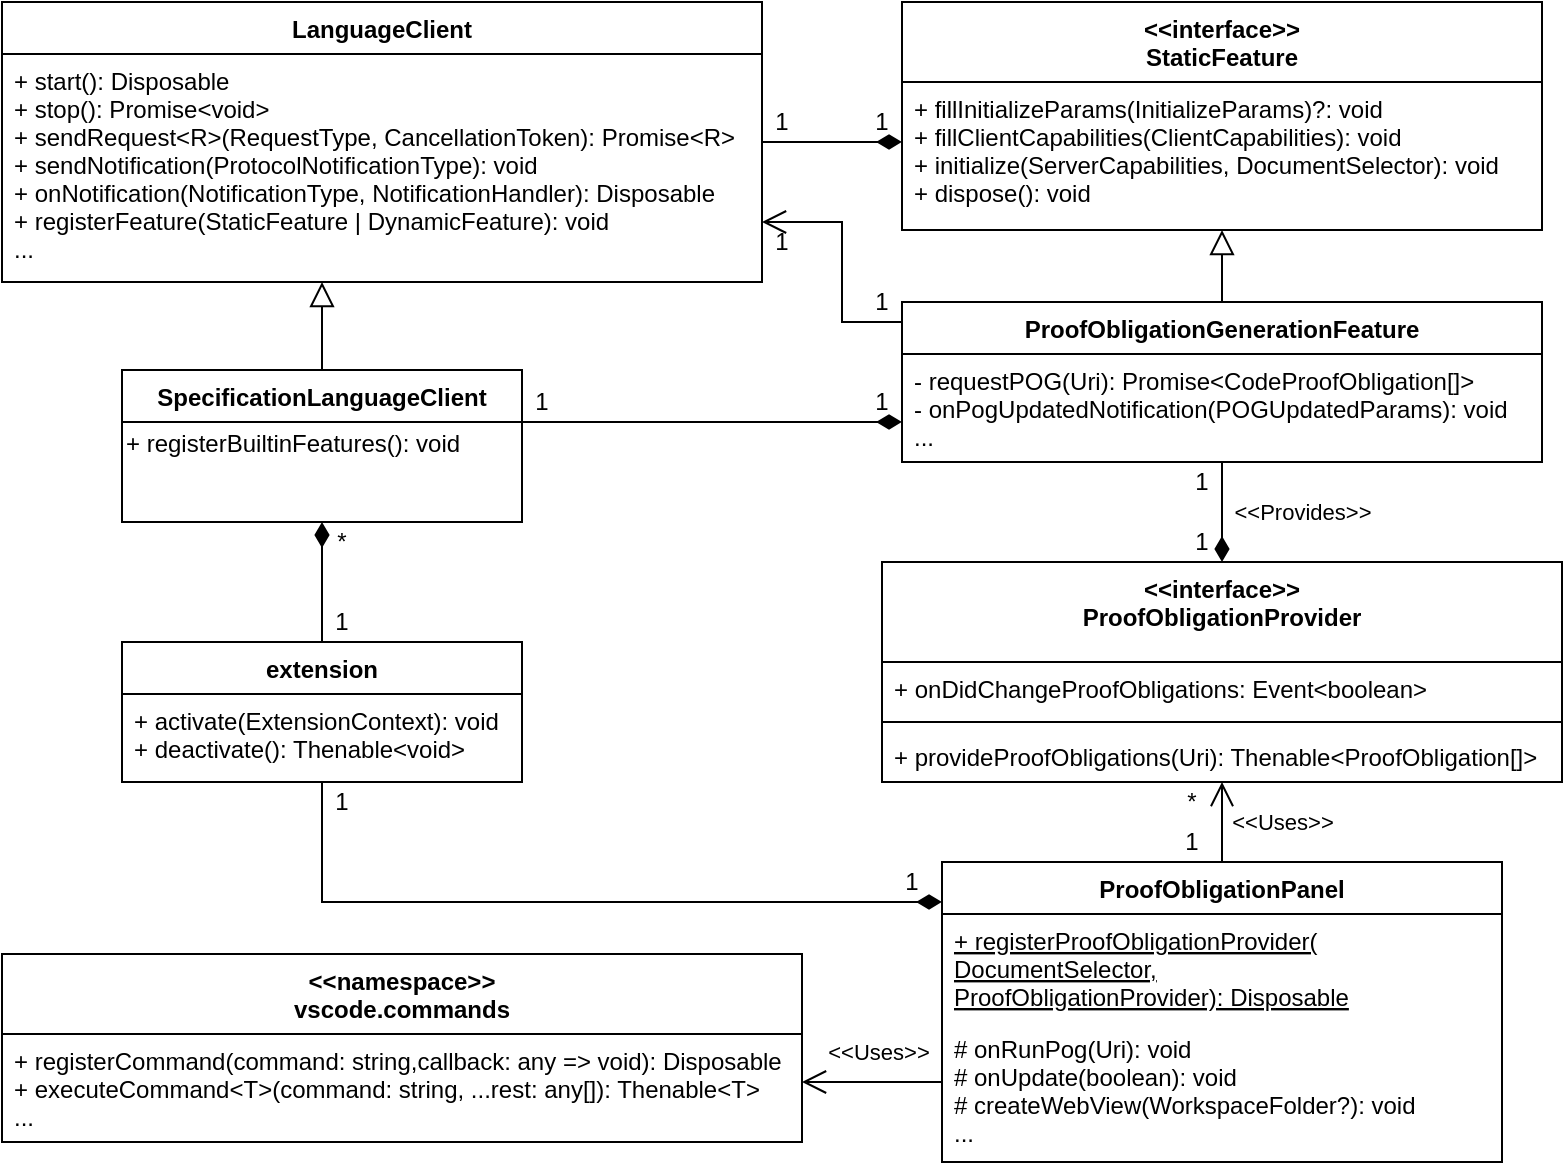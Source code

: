 <mxfile compressed="true" version="15.4.0" type="device"><diagram id="C5RBs43oDa-KdzZeNtuy" name="Page-1"><mxGraphModel dx="1913" dy="966" grid="1" gridSize="10" guides="1" tooltips="1" connect="1" arrows="1" fold="1" page="1" pageScale="1" pageWidth="827" pageHeight="1169" math="0" shadow="0"><root><mxCell id="WIyWlLk6GJQsqaUBKTNV-0"/><mxCell id="WIyWlLk6GJQsqaUBKTNV-1" parent="WIyWlLk6GJQsqaUBKTNV-0"/><mxCell id="NMuqHJxSeqQ4oL6ktM2G-9" style="edgeStyle=orthogonalEdgeStyle;rounded=0;orthogonalLoop=1;jettySize=auto;html=1;endArrow=diamondThin;endFill=1;strokeWidth=1;endSize=10;startSize=10;" parent="WIyWlLk6GJQsqaUBKTNV-1" source="NMuqHJxSeqQ4oL6ktM2G-0" target="NMuqHJxSeqQ4oL6ktM2G-7" edge="1"><mxGeometry relative="1" as="geometry"><Array as="points"><mxPoint x="330" y="90"/><mxPoint x="330" y="90"/></Array></mxGeometry></mxCell><mxCell id="NMuqHJxSeqQ4oL6ktM2G-0" value="LanguageClient" style="swimlane;fontStyle=1;align=center;verticalAlign=top;childLayout=stackLayout;horizontal=1;startSize=26;horizontalStack=0;resizeParent=1;resizeParentMax=0;resizeLast=0;collapsible=1;marginBottom=0;" parent="WIyWlLk6GJQsqaUBKTNV-1" vertex="1"><mxGeometry x="-30" y="40" width="380" height="140" as="geometry"/></mxCell><mxCell id="NMuqHJxSeqQ4oL6ktM2G-39" value="+ start(): Disposable&#10;+ stop(): Promise&lt;void&gt;&#10;+ sendRequest&lt;R&gt;(RequestType, CancellationToken): Promise&lt;R&gt;&#10;+ sendNotification(ProtocolNotificationType): void&#10;+ onNotification(NotificationType, NotificationHandler): Disposable&#10;+ registerFeature(StaticFeature | DynamicFeature): void&#10;..." style="text;strokeColor=none;fillColor=none;align=left;verticalAlign=top;spacingLeft=4;spacingRight=4;overflow=hidden;rotatable=0;points=[[0,0.5],[1,0.5]];portConstraint=eastwest;" parent="NMuqHJxSeqQ4oL6ktM2G-0" vertex="1"><mxGeometry y="26" width="380" height="114" as="geometry"/></mxCell><mxCell id="NMuqHJxSeqQ4oL6ktM2G-6" style="edgeStyle=orthogonalEdgeStyle;rounded=0;orthogonalLoop=1;jettySize=auto;html=1;endArrow=block;endFill=0;endSize=10;startSize=10;" parent="WIyWlLk6GJQsqaUBKTNV-1" source="NMuqHJxSeqQ4oL6ktM2G-4" target="NMuqHJxSeqQ4oL6ktM2G-0" edge="1"><mxGeometry relative="1" as="geometry"><Array as="points"><mxPoint x="130" y="200"/><mxPoint x="130" y="200"/></Array></mxGeometry></mxCell><mxCell id="NMuqHJxSeqQ4oL6ktM2G-4" value="SpecificationLanguageClient" style="swimlane;fontStyle=1;align=center;verticalAlign=top;childLayout=stackLayout;horizontal=1;startSize=26;horizontalStack=0;resizeParent=1;resizeParentMax=0;resizeLast=0;collapsible=1;marginBottom=0;" parent="WIyWlLk6GJQsqaUBKTNV-1" vertex="1"><mxGeometry x="30" y="224" width="200" height="76" as="geometry"/></mxCell><mxCell id="NMuqHJxSeqQ4oL6ktM2G-61" value="+ registerBuiltinFeatures(): void&lt;br&gt;&lt;br&gt;&lt;br&gt;" style="text;html=1;align=left;verticalAlign=middle;resizable=0;points=[];autosize=1;strokeColor=none;fillColor=none;" parent="NMuqHJxSeqQ4oL6ktM2G-4" vertex="1"><mxGeometry y="26" width="200" height="50" as="geometry"/></mxCell><mxCell id="NMuqHJxSeqQ4oL6ktM2G-7" value="&lt;&lt;interface&gt;&gt;&#10;StaticFeature" style="swimlane;fontStyle=1;align=center;verticalAlign=top;childLayout=stackLayout;horizontal=1;startSize=40;horizontalStack=0;resizeParent=1;resizeParentMax=0;resizeLast=0;collapsible=1;marginBottom=0;" parent="WIyWlLk6GJQsqaUBKTNV-1" vertex="1"><mxGeometry x="420" y="40" width="320" height="114" as="geometry"/></mxCell><mxCell id="NMuqHJxSeqQ4oL6ktM2G-38" value="+ fillInitializeParams(InitializeParams)?: void&#10;+ fillClientCapabilities(ClientCapabilities): void&#10;+ initialize(ServerCapabilities, DocumentSelector): void&#10;+ dispose(): void" style="text;strokeColor=none;fillColor=none;align=left;verticalAlign=top;spacingLeft=4;spacingRight=4;overflow=hidden;rotatable=0;points=[[0,0.5],[1,0.5]];portConstraint=eastwest;" parent="NMuqHJxSeqQ4oL6ktM2G-7" vertex="1"><mxGeometry y="40" width="320" height="74" as="geometry"/></mxCell><mxCell id="NMuqHJxSeqQ4oL6ktM2G-21" style="edgeStyle=orthogonalEdgeStyle;rounded=0;orthogonalLoop=1;jettySize=auto;html=1;endArrow=block;endFill=0;startSize=10;endSize=10;strokeWidth=1;" parent="WIyWlLk6GJQsqaUBKTNV-1" source="NMuqHJxSeqQ4oL6ktM2G-10" target="NMuqHJxSeqQ4oL6ktM2G-7" edge="1"><mxGeometry relative="1" as="geometry"><Array as="points"><mxPoint x="580" y="170"/><mxPoint x="580" y="170"/></Array></mxGeometry></mxCell><mxCell id="NMuqHJxSeqQ4oL6ktM2G-23" value="&amp;lt;&amp;lt;Provides&amp;gt;&amp;gt;" style="edgeStyle=orthogonalEdgeStyle;rounded=0;orthogonalLoop=1;jettySize=auto;html=1;endArrow=diamondThin;endFill=1;startSize=10;endSize=10;strokeWidth=1;" parent="WIyWlLk6GJQsqaUBKTNV-1" source="NMuqHJxSeqQ4oL6ktM2G-10" target="NMuqHJxSeqQ4oL6ktM2G-19" edge="1"><mxGeometry y="40" relative="1" as="geometry"><Array as="points"><mxPoint x="580" y="290"/><mxPoint x="580" y="290"/></Array><mxPoint as="offset"/></mxGeometry></mxCell><mxCell id="NMuqHJxSeqQ4oL6ktM2G-25" style="edgeStyle=orthogonalEdgeStyle;rounded=0;orthogonalLoop=1;jettySize=auto;html=1;endArrow=open;endFill=0;startSize=10;endSize=10;strokeWidth=1;" parent="WIyWlLk6GJQsqaUBKTNV-1" source="NMuqHJxSeqQ4oL6ktM2G-10" target="NMuqHJxSeqQ4oL6ktM2G-0" edge="1"><mxGeometry relative="1" as="geometry"><Array as="points"><mxPoint x="390" y="200"/><mxPoint x="390" y="150"/></Array></mxGeometry></mxCell><mxCell id="NMuqHJxSeqQ4oL6ktM2G-10" value="ProofObligationGenerationFeature" style="swimlane;fontStyle=1;align=center;verticalAlign=top;childLayout=stackLayout;horizontal=1;startSize=26;horizontalStack=0;resizeParent=1;resizeParentMax=0;resizeLast=0;collapsible=1;marginBottom=0;" parent="WIyWlLk6GJQsqaUBKTNV-1" vertex="1"><mxGeometry x="420" y="190" width="320" height="80" as="geometry"/></mxCell><mxCell id="NMuqHJxSeqQ4oL6ktM2G-45" value="- requestPOG(Uri): Promise&lt;CodeProofObligation[]&gt;&#10;- onPogUpdatedNotification(POGUpdatedParams): void&#10;..." style="text;strokeColor=none;fillColor=none;align=left;verticalAlign=top;spacingLeft=4;spacingRight=4;overflow=hidden;rotatable=0;points=[[0,0.5],[1,0.5]];portConstraint=eastwest;" parent="NMuqHJxSeqQ4oL6ktM2G-10" vertex="1"><mxGeometry y="26" width="320" height="54" as="geometry"/></mxCell><mxCell id="NMuqHJxSeqQ4oL6ktM2G-19" value="&lt;&lt;interface&gt;&gt;&#10;ProofObligationProvider" style="swimlane;fontStyle=1;align=center;verticalAlign=top;childLayout=stackLayout;horizontal=1;startSize=50;horizontalStack=0;resizeParent=1;resizeParentMax=0;resizeLast=0;collapsible=1;marginBottom=0;" parent="WIyWlLk6GJQsqaUBKTNV-1" vertex="1"><mxGeometry x="410" y="320" width="340" height="110" as="geometry"/></mxCell><mxCell id="NMuqHJxSeqQ4oL6ktM2G-36" value="+ onDidChangeProofObligations: Event&lt;boolean&gt;" style="text;strokeColor=none;fillColor=none;align=left;verticalAlign=top;spacingLeft=4;spacingRight=4;overflow=hidden;rotatable=0;points=[[0,0.5],[1,0.5]];portConstraint=eastwest;" parent="NMuqHJxSeqQ4oL6ktM2G-19" vertex="1"><mxGeometry y="50" width="340" height="26" as="geometry"/></mxCell><mxCell id="NMuqHJxSeqQ4oL6ktM2G-35" value="" style="line;strokeWidth=1;fillColor=none;align=left;verticalAlign=middle;spacingTop=-1;spacingLeft=3;spacingRight=3;rotatable=0;labelPosition=right;points=[];portConstraint=eastwest;" parent="NMuqHJxSeqQ4oL6ktM2G-19" vertex="1"><mxGeometry y="76" width="340" height="8" as="geometry"/></mxCell><mxCell id="NMuqHJxSeqQ4oL6ktM2G-31" value="+ provideProofObligations(Uri): Thenable&lt;ProofObligation[]&gt;" style="text;strokeColor=none;fillColor=none;align=left;verticalAlign=top;spacingLeft=4;spacingRight=4;overflow=hidden;rotatable=0;points=[[0,0.5],[1,0.5]];portConstraint=eastwest;" parent="NMuqHJxSeqQ4oL6ktM2G-19" vertex="1"><mxGeometry y="84" width="340" height="26" as="geometry"/></mxCell><mxCell id="NMuqHJxSeqQ4oL6ktM2G-33" value="&amp;lt;&amp;lt;Uses&amp;gt;&amp;gt;" style="edgeStyle=orthogonalEdgeStyle;rounded=0;orthogonalLoop=1;jettySize=auto;html=1;endArrow=open;endFill=0;startSize=10;endSize=10;strokeWidth=1;" parent="WIyWlLk6GJQsqaUBKTNV-1" source="NMuqHJxSeqQ4oL6ktM2G-26" target="NMuqHJxSeqQ4oL6ktM2G-19" edge="1"><mxGeometry y="-30" relative="1" as="geometry"><mxPoint as="offset"/></mxGeometry></mxCell><mxCell id="NMuqHJxSeqQ4oL6ktM2G-26" value="ProofObligationPanel" style="swimlane;fontStyle=1;align=center;verticalAlign=top;childLayout=stackLayout;horizontal=1;startSize=26;horizontalStack=0;resizeParent=1;resizeParentMax=0;resizeLast=0;collapsible=1;marginBottom=0;" parent="WIyWlLk6GJQsqaUBKTNV-1" vertex="1"><mxGeometry x="440" y="470" width="280" height="150" as="geometry"/></mxCell><mxCell id="eTVUlmd9ZiwDIog9uRNZ-0" value="+ registerProofObligationProvider(&#10;DocumentSelector,&#10;ProofObligationProvider): Disposable&#10;" style="text;strokeColor=none;fillColor=none;align=left;verticalAlign=top;spacingLeft=4;spacingRight=4;overflow=hidden;rotatable=0;points=[[0,0.5],[1,0.5]];portConstraint=eastwest;fontStyle=4" vertex="1" parent="NMuqHJxSeqQ4oL6ktM2G-26"><mxGeometry y="26" width="280" height="54" as="geometry"/></mxCell><mxCell id="NMuqHJxSeqQ4oL6ktM2G-69" value="# onRunPog(Uri): void&#10;# onUpdate(boolean): void&#10;# createWebView(WorkspaceFolder?): void&#10;..." style="text;strokeColor=none;fillColor=none;align=left;verticalAlign=top;spacingLeft=4;spacingRight=4;overflow=hidden;rotatable=0;points=[[0,0.5],[1,0.5]];portConstraint=eastwest;" parent="NMuqHJxSeqQ4oL6ktM2G-26" vertex="1"><mxGeometry y="80" width="280" height="70" as="geometry"/></mxCell><mxCell id="NMuqHJxSeqQ4oL6ktM2G-41" style="edgeStyle=orthogonalEdgeStyle;rounded=0;orthogonalLoop=1;jettySize=auto;html=1;endArrow=diamondThin;endFill=1;strokeWidth=1;endSize=10;startSize=10;" parent="WIyWlLk6GJQsqaUBKTNV-1" source="NMuqHJxSeqQ4oL6ktM2G-4" target="NMuqHJxSeqQ4oL6ktM2G-10" edge="1"><mxGeometry relative="1" as="geometry"><mxPoint x="310" y="110" as="sourcePoint"/><mxPoint x="420" y="100" as="targetPoint"/><Array as="points"><mxPoint x="310" y="250"/><mxPoint x="310" y="250"/></Array></mxGeometry></mxCell><mxCell id="NMuqHJxSeqQ4oL6ktM2G-46" value="extension" style="swimlane;fontStyle=1;align=center;verticalAlign=top;childLayout=stackLayout;horizontal=1;startSize=26;horizontalStack=0;resizeParent=1;resizeParentMax=0;resizeLast=0;collapsible=1;marginBottom=0;" parent="WIyWlLk6GJQsqaUBKTNV-1" vertex="1"><mxGeometry x="30" y="360" width="200" height="70" as="geometry"/></mxCell><mxCell id="NMuqHJxSeqQ4oL6ktM2G-62" value="+ activate(ExtensionContext): void&#10;+ deactivate(): Thenable&lt;void&gt;" style="text;strokeColor=none;fillColor=none;align=left;verticalAlign=top;spacingLeft=4;spacingRight=4;overflow=hidden;rotatable=0;points=[[0,0.5],[1,0.5]];portConstraint=eastwest;" parent="NMuqHJxSeqQ4oL6ktM2G-46" vertex="1"><mxGeometry y="26" width="200" height="44" as="geometry"/></mxCell><mxCell id="NMuqHJxSeqQ4oL6ktM2G-47" style="edgeStyle=orthogonalEdgeStyle;rounded=0;orthogonalLoop=1;jettySize=auto;html=1;endArrow=diamondThin;endFill=1;strokeWidth=1;endSize=10;startSize=10;exitX=0.5;exitY=0;exitDx=0;exitDy=0;entryX=0.5;entryY=1;entryDx=0;entryDy=0;" parent="WIyWlLk6GJQsqaUBKTNV-1" source="NMuqHJxSeqQ4oL6ktM2G-46" target="NMuqHJxSeqQ4oL6ktM2G-4" edge="1"><mxGeometry relative="1" as="geometry"><mxPoint x="240" y="240" as="sourcePoint"/><mxPoint x="407.5" y="240" as="targetPoint"/><Array as="points"><mxPoint x="130" y="340"/><mxPoint x="130" y="340"/></Array></mxGeometry></mxCell><mxCell id="NMuqHJxSeqQ4oL6ktM2G-48" style="edgeStyle=orthogonalEdgeStyle;rounded=0;orthogonalLoop=1;jettySize=auto;html=1;endArrow=diamondThin;endFill=1;strokeWidth=1;endSize=10;startSize=10;" parent="WIyWlLk6GJQsqaUBKTNV-1" source="NMuqHJxSeqQ4oL6ktM2G-46" target="NMuqHJxSeqQ4oL6ktM2G-26" edge="1"><mxGeometry relative="1" as="geometry"><mxPoint x="140" y="420" as="sourcePoint"/><mxPoint x="140" y="300" as="targetPoint"/><Array as="points"><mxPoint x="130" y="490"/></Array></mxGeometry></mxCell><mxCell id="NMuqHJxSeqQ4oL6ktM2G-50" value="1" style="text;html=1;strokeColor=none;fillColor=none;align=center;verticalAlign=middle;whiteSpace=wrap;rounded=0;" parent="WIyWlLk6GJQsqaUBKTNV-1" vertex="1"><mxGeometry x="555" y="450" width="20" height="20" as="geometry"/></mxCell><mxCell id="NMuqHJxSeqQ4oL6ktM2G-51" value="*" style="text;html=1;strokeColor=none;fillColor=none;align=center;verticalAlign=middle;whiteSpace=wrap;rounded=0;" parent="WIyWlLk6GJQsqaUBKTNV-1" vertex="1"><mxGeometry x="555" y="430" width="20" height="20" as="geometry"/></mxCell><mxCell id="NMuqHJxSeqQ4oL6ktM2G-52" value="1" style="text;html=1;strokeColor=none;fillColor=none;align=center;verticalAlign=middle;whiteSpace=wrap;rounded=0;" parent="WIyWlLk6GJQsqaUBKTNV-1" vertex="1"><mxGeometry x="560" y="270" width="20" height="20" as="geometry"/></mxCell><mxCell id="NMuqHJxSeqQ4oL6ktM2G-54" value="1" style="text;html=1;strokeColor=none;fillColor=none;align=center;verticalAlign=middle;whiteSpace=wrap;rounded=0;" parent="WIyWlLk6GJQsqaUBKTNV-1" vertex="1"><mxGeometry x="560" y="300" width="20" height="20" as="geometry"/></mxCell><mxCell id="NMuqHJxSeqQ4oL6ktM2G-55" value="1" style="text;html=1;strokeColor=none;fillColor=none;align=center;verticalAlign=middle;whiteSpace=wrap;rounded=0;" parent="WIyWlLk6GJQsqaUBKTNV-1" vertex="1"><mxGeometry x="230" y="230" width="20" height="20" as="geometry"/></mxCell><mxCell id="NMuqHJxSeqQ4oL6ktM2G-57" value="1" style="text;html=1;strokeColor=none;fillColor=none;align=center;verticalAlign=middle;whiteSpace=wrap;rounded=0;" parent="WIyWlLk6GJQsqaUBKTNV-1" vertex="1"><mxGeometry x="400" y="230" width="20" height="20" as="geometry"/></mxCell><mxCell id="NMuqHJxSeqQ4oL6ktM2G-59" value="1" style="text;html=1;strokeColor=none;fillColor=none;align=center;verticalAlign=middle;whiteSpace=wrap;rounded=0;" parent="WIyWlLk6GJQsqaUBKTNV-1" vertex="1"><mxGeometry x="130" y="340" width="20" height="20" as="geometry"/></mxCell><mxCell id="NMuqHJxSeqQ4oL6ktM2G-60" value="*" style="text;html=1;strokeColor=none;fillColor=none;align=center;verticalAlign=middle;whiteSpace=wrap;rounded=0;" parent="WIyWlLk6GJQsqaUBKTNV-1" vertex="1"><mxGeometry x="130" y="300" width="20" height="20" as="geometry"/></mxCell><mxCell id="NMuqHJxSeqQ4oL6ktM2G-64" value="&lt;&lt;namespace&gt;&gt;&#10;vscode.commands" style="swimlane;fontStyle=1;align=center;verticalAlign=top;childLayout=stackLayout;horizontal=1;startSize=40;horizontalStack=0;resizeParent=1;resizeParentMax=0;resizeLast=0;collapsible=1;marginBottom=0;strokeWidth=1;perimeterSpacing=0;" parent="WIyWlLk6GJQsqaUBKTNV-1" vertex="1"><mxGeometry x="-30" y="516" width="400" height="94" as="geometry"/></mxCell><mxCell id="NMuqHJxSeqQ4oL6ktM2G-65" value="+ registerCommand(command: string,callback: any =&gt; void): Disposable&#10;+ executeCommand&lt;T&gt;(command: string, ...rest: any[]): Thenable&lt;T&gt;&#10;..." style="text;strokeColor=none;fillColor=none;align=left;verticalAlign=top;spacingLeft=4;spacingRight=4;overflow=hidden;rotatable=0;points=[[0,0.5],[1,0.5]];portConstraint=eastwest;" parent="NMuqHJxSeqQ4oL6ktM2G-64" vertex="1"><mxGeometry y="40" width="400" height="54" as="geometry"/></mxCell><mxCell id="NMuqHJxSeqQ4oL6ktM2G-66" value="&amp;lt;&amp;lt;Uses&amp;gt;&amp;gt;" style="edgeStyle=orthogonalEdgeStyle;rounded=0;orthogonalLoop=1;jettySize=auto;html=1;endArrow=open;endFill=0;startSize=10;endSize=10;strokeWidth=1;" parent="WIyWlLk6GJQsqaUBKTNV-1" source="NMuqHJxSeqQ4oL6ktM2G-26" target="NMuqHJxSeqQ4oL6ktM2G-64" edge="1"><mxGeometry x="-0.077" y="-15" relative="1" as="geometry"><mxPoint x="585.0" y="480" as="sourcePoint"/><mxPoint x="350" y="550" as="targetPoint"/><mxPoint as="offset"/><Array as="points"><mxPoint x="400" y="580"/><mxPoint x="400" y="580"/></Array></mxGeometry></mxCell><mxCell id="NMuqHJxSeqQ4oL6ktM2G-70" value="1" style="text;html=1;strokeColor=none;fillColor=none;align=center;verticalAlign=middle;whiteSpace=wrap;rounded=0;" parent="WIyWlLk6GJQsqaUBKTNV-1" vertex="1"><mxGeometry x="130" y="430" width="20" height="20" as="geometry"/></mxCell><mxCell id="NMuqHJxSeqQ4oL6ktM2G-71" value="1" style="text;html=1;strokeColor=none;fillColor=none;align=center;verticalAlign=middle;whiteSpace=wrap;rounded=0;" parent="WIyWlLk6GJQsqaUBKTNV-1" vertex="1"><mxGeometry x="415" y="470" width="20" height="20" as="geometry"/></mxCell><mxCell id="NMuqHJxSeqQ4oL6ktM2G-72" value="1" style="text;html=1;strokeColor=none;fillColor=none;align=center;verticalAlign=middle;whiteSpace=wrap;rounded=0;" parent="WIyWlLk6GJQsqaUBKTNV-1" vertex="1"><mxGeometry x="400" y="180" width="20" height="20" as="geometry"/></mxCell><mxCell id="NMuqHJxSeqQ4oL6ktM2G-73" value="1" style="text;html=1;strokeColor=none;fillColor=none;align=center;verticalAlign=middle;whiteSpace=wrap;rounded=0;" parent="WIyWlLk6GJQsqaUBKTNV-1" vertex="1"><mxGeometry x="350" y="150" width="20" height="20" as="geometry"/></mxCell><mxCell id="NMuqHJxSeqQ4oL6ktM2G-74" value="1" style="text;html=1;strokeColor=none;fillColor=none;align=center;verticalAlign=middle;whiteSpace=wrap;rounded=0;" parent="WIyWlLk6GJQsqaUBKTNV-1" vertex="1"><mxGeometry x="350" y="90" width="20" height="20" as="geometry"/></mxCell><mxCell id="NMuqHJxSeqQ4oL6ktM2G-75" value="1" style="text;html=1;strokeColor=none;fillColor=none;align=center;verticalAlign=middle;whiteSpace=wrap;rounded=0;" parent="WIyWlLk6GJQsqaUBKTNV-1" vertex="1"><mxGeometry x="400" y="90" width="20" height="20" as="geometry"/></mxCell></root></mxGraphModel></diagram></mxfile>